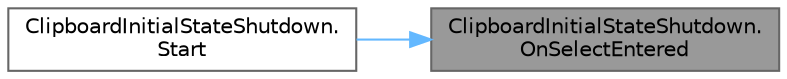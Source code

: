 digraph "ClipboardInitialStateShutdown.OnSelectEntered"
{
 // LATEX_PDF_SIZE
  bgcolor="transparent";
  edge [fontname=Helvetica,fontsize=10,labelfontname=Helvetica,labelfontsize=10];
  node [fontname=Helvetica,fontsize=10,shape=box,height=0.2,width=0.4];
  rankdir="RL";
  Node1 [id="Node000001",label="ClipboardInitialStateShutdown.\lOnSelectEntered",height=0.2,width=0.4,color="gray40", fillcolor="grey60", style="filled", fontcolor="black",tooltip="This method is called when the player interacts with the clipboard."];
  Node1 -> Node2 [id="edge1_Node000001_Node000002",dir="back",color="steelblue1",style="solid",tooltip=" "];
  Node2 [id="Node000002",label="ClipboardInitialStateShutdown.\lStart",height=0.2,width=0.4,color="grey40", fillcolor="white", style="filled",URL="$class_clipboard_initial_state_shutdown.html#a2c98f085530cc3393b8955347bc56692",tooltip="This method initializes clipboardActions and adds ActionListeners to the clipboard's grab interactabl..."];
}
